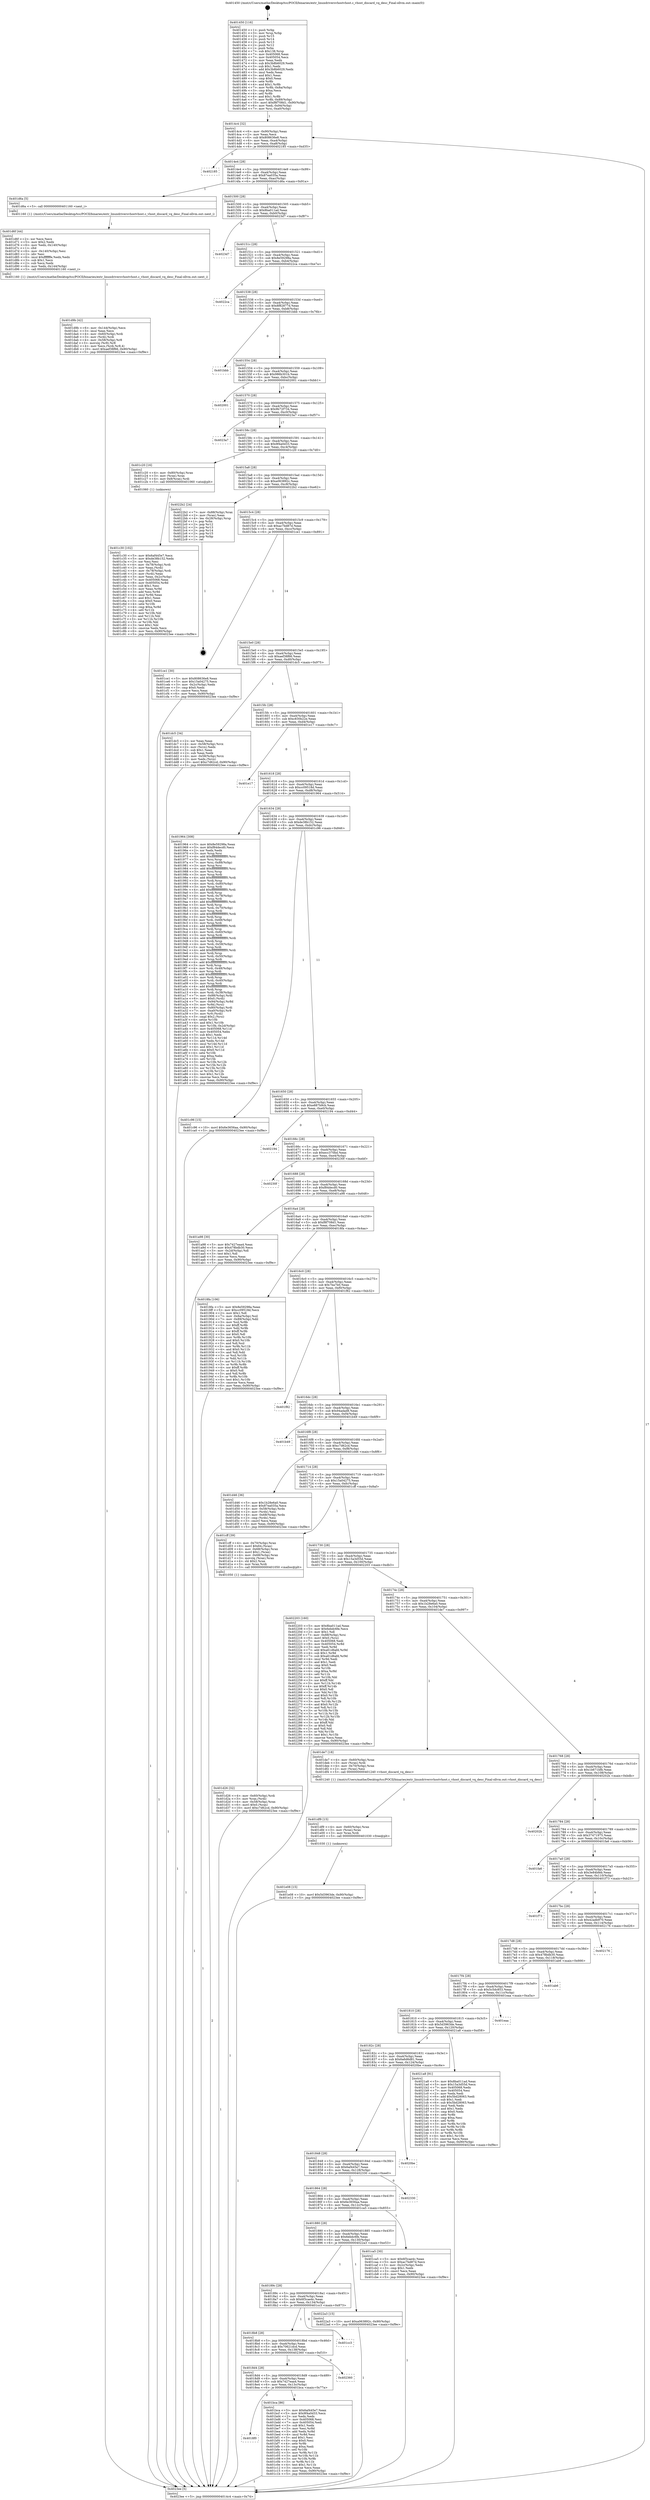 digraph "0x401450" {
  label = "0x401450 (/mnt/c/Users/mathe/Desktop/tcc/POCII/binaries/extr_linuxdriversvhostvhost.c_vhost_discard_vq_desc_Final-ollvm.out::main(0))"
  labelloc = "t"
  node[shape=record]

  Entry [label="",width=0.3,height=0.3,shape=circle,fillcolor=black,style=filled]
  "0x4014c4" [label="{
     0x4014c4 [32]\l
     | [instrs]\l
     &nbsp;&nbsp;0x4014c4 \<+6\>: mov -0x90(%rbp),%eax\l
     &nbsp;&nbsp;0x4014ca \<+2\>: mov %eax,%ecx\l
     &nbsp;&nbsp;0x4014cc \<+6\>: sub $0x808636e8,%ecx\l
     &nbsp;&nbsp;0x4014d2 \<+6\>: mov %eax,-0xa4(%rbp)\l
     &nbsp;&nbsp;0x4014d8 \<+6\>: mov %ecx,-0xa8(%rbp)\l
     &nbsp;&nbsp;0x4014de \<+6\>: je 0000000000402185 \<main+0xd35\>\l
  }"]
  "0x402185" [label="{
     0x402185\l
  }", style=dashed]
  "0x4014e4" [label="{
     0x4014e4 [28]\l
     | [instrs]\l
     &nbsp;&nbsp;0x4014e4 \<+5\>: jmp 00000000004014e9 \<main+0x99\>\l
     &nbsp;&nbsp;0x4014e9 \<+6\>: mov -0xa4(%rbp),%eax\l
     &nbsp;&nbsp;0x4014ef \<+5\>: sub $0x87ea035a,%eax\l
     &nbsp;&nbsp;0x4014f4 \<+6\>: mov %eax,-0xac(%rbp)\l
     &nbsp;&nbsp;0x4014fa \<+6\>: je 0000000000401d6a \<main+0x91a\>\l
  }"]
  Exit [label="",width=0.3,height=0.3,shape=circle,fillcolor=black,style=filled,peripheries=2]
  "0x401d6a" [label="{
     0x401d6a [5]\l
     | [instrs]\l
     &nbsp;&nbsp;0x401d6a \<+5\>: call 0000000000401160 \<next_i\>\l
     | [calls]\l
     &nbsp;&nbsp;0x401160 \{1\} (/mnt/c/Users/mathe/Desktop/tcc/POCII/binaries/extr_linuxdriversvhostvhost.c_vhost_discard_vq_desc_Final-ollvm.out::next_i)\l
  }"]
  "0x401500" [label="{
     0x401500 [28]\l
     | [instrs]\l
     &nbsp;&nbsp;0x401500 \<+5\>: jmp 0000000000401505 \<main+0xb5\>\l
     &nbsp;&nbsp;0x401505 \<+6\>: mov -0xa4(%rbp),%eax\l
     &nbsp;&nbsp;0x40150b \<+5\>: sub $0x8ba011ad,%eax\l
     &nbsp;&nbsp;0x401510 \<+6\>: mov %eax,-0xb0(%rbp)\l
     &nbsp;&nbsp;0x401516 \<+6\>: je 00000000004023d7 \<main+0xf87\>\l
  }"]
  "0x401e08" [label="{
     0x401e08 [15]\l
     | [instrs]\l
     &nbsp;&nbsp;0x401e08 \<+10\>: movl $0x5d3963de,-0x90(%rbp)\l
     &nbsp;&nbsp;0x401e12 \<+5\>: jmp 00000000004023ee \<main+0xf9e\>\l
  }"]
  "0x4023d7" [label="{
     0x4023d7\l
  }", style=dashed]
  "0x40151c" [label="{
     0x40151c [28]\l
     | [instrs]\l
     &nbsp;&nbsp;0x40151c \<+5\>: jmp 0000000000401521 \<main+0xd1\>\l
     &nbsp;&nbsp;0x401521 \<+6\>: mov -0xa4(%rbp),%eax\l
     &nbsp;&nbsp;0x401527 \<+5\>: sub $0x8e59298a,%eax\l
     &nbsp;&nbsp;0x40152c \<+6\>: mov %eax,-0xb4(%rbp)\l
     &nbsp;&nbsp;0x401532 \<+6\>: je 00000000004022ca \<main+0xe7a\>\l
  }"]
  "0x401df9" [label="{
     0x401df9 [15]\l
     | [instrs]\l
     &nbsp;&nbsp;0x401df9 \<+4\>: mov -0x60(%rbp),%rax\l
     &nbsp;&nbsp;0x401dfd \<+3\>: mov (%rax),%rax\l
     &nbsp;&nbsp;0x401e00 \<+3\>: mov %rax,%rdi\l
     &nbsp;&nbsp;0x401e03 \<+5\>: call 0000000000401030 \<free@plt\>\l
     | [calls]\l
     &nbsp;&nbsp;0x401030 \{1\} (unknown)\l
  }"]
  "0x4022ca" [label="{
     0x4022ca\l
  }", style=dashed]
  "0x401538" [label="{
     0x401538 [28]\l
     | [instrs]\l
     &nbsp;&nbsp;0x401538 \<+5\>: jmp 000000000040153d \<main+0xed\>\l
     &nbsp;&nbsp;0x40153d \<+6\>: mov -0xa4(%rbp),%eax\l
     &nbsp;&nbsp;0x401543 \<+5\>: sub $0x8f82877d,%eax\l
     &nbsp;&nbsp;0x401548 \<+6\>: mov %eax,-0xb8(%rbp)\l
     &nbsp;&nbsp;0x40154e \<+6\>: je 0000000000401bbb \<main+0x76b\>\l
  }"]
  "0x401d9b" [label="{
     0x401d9b [42]\l
     | [instrs]\l
     &nbsp;&nbsp;0x401d9b \<+6\>: mov -0x144(%rbp),%ecx\l
     &nbsp;&nbsp;0x401da1 \<+3\>: imul %eax,%ecx\l
     &nbsp;&nbsp;0x401da4 \<+4\>: mov -0x60(%rbp),%rdi\l
     &nbsp;&nbsp;0x401da8 \<+3\>: mov (%rdi),%rdi\l
     &nbsp;&nbsp;0x401dab \<+4\>: mov -0x58(%rbp),%r8\l
     &nbsp;&nbsp;0x401daf \<+3\>: movslq (%r8),%r8\l
     &nbsp;&nbsp;0x401db2 \<+4\>: mov %ecx,(%rdi,%r8,4)\l
     &nbsp;&nbsp;0x401db6 \<+10\>: movl $0xaef38f66,-0x90(%rbp)\l
     &nbsp;&nbsp;0x401dc0 \<+5\>: jmp 00000000004023ee \<main+0xf9e\>\l
  }"]
  "0x401bbb" [label="{
     0x401bbb\l
  }", style=dashed]
  "0x401554" [label="{
     0x401554 [28]\l
     | [instrs]\l
     &nbsp;&nbsp;0x401554 \<+5\>: jmp 0000000000401559 \<main+0x109\>\l
     &nbsp;&nbsp;0x401559 \<+6\>: mov -0xa4(%rbp),%eax\l
     &nbsp;&nbsp;0x40155f \<+5\>: sub $0x986b301b,%eax\l
     &nbsp;&nbsp;0x401564 \<+6\>: mov %eax,-0xbc(%rbp)\l
     &nbsp;&nbsp;0x40156a \<+6\>: je 0000000000402001 \<main+0xbb1\>\l
  }"]
  "0x401d6f" [label="{
     0x401d6f [44]\l
     | [instrs]\l
     &nbsp;&nbsp;0x401d6f \<+2\>: xor %ecx,%ecx\l
     &nbsp;&nbsp;0x401d71 \<+5\>: mov $0x2,%edx\l
     &nbsp;&nbsp;0x401d76 \<+6\>: mov %edx,-0x140(%rbp)\l
     &nbsp;&nbsp;0x401d7c \<+1\>: cltd\l
     &nbsp;&nbsp;0x401d7d \<+6\>: mov -0x140(%rbp),%esi\l
     &nbsp;&nbsp;0x401d83 \<+2\>: idiv %esi\l
     &nbsp;&nbsp;0x401d85 \<+6\>: imul $0xfffffffe,%edx,%edx\l
     &nbsp;&nbsp;0x401d8b \<+3\>: sub $0x1,%ecx\l
     &nbsp;&nbsp;0x401d8e \<+2\>: sub %ecx,%edx\l
     &nbsp;&nbsp;0x401d90 \<+6\>: mov %edx,-0x144(%rbp)\l
     &nbsp;&nbsp;0x401d96 \<+5\>: call 0000000000401160 \<next_i\>\l
     | [calls]\l
     &nbsp;&nbsp;0x401160 \{1\} (/mnt/c/Users/mathe/Desktop/tcc/POCII/binaries/extr_linuxdriversvhostvhost.c_vhost_discard_vq_desc_Final-ollvm.out::next_i)\l
  }"]
  "0x402001" [label="{
     0x402001\l
  }", style=dashed]
  "0x401570" [label="{
     0x401570 [28]\l
     | [instrs]\l
     &nbsp;&nbsp;0x401570 \<+5\>: jmp 0000000000401575 \<main+0x125\>\l
     &nbsp;&nbsp;0x401575 \<+6\>: mov -0xa4(%rbp),%eax\l
     &nbsp;&nbsp;0x40157b \<+5\>: sub $0x9b72f734,%eax\l
     &nbsp;&nbsp;0x401580 \<+6\>: mov %eax,-0xc0(%rbp)\l
     &nbsp;&nbsp;0x401586 \<+6\>: je 00000000004023a7 \<main+0xf57\>\l
  }"]
  "0x401d26" [label="{
     0x401d26 [32]\l
     | [instrs]\l
     &nbsp;&nbsp;0x401d26 \<+4\>: mov -0x60(%rbp),%rdi\l
     &nbsp;&nbsp;0x401d2a \<+3\>: mov %rax,(%rdi)\l
     &nbsp;&nbsp;0x401d2d \<+4\>: mov -0x58(%rbp),%rax\l
     &nbsp;&nbsp;0x401d31 \<+6\>: movl $0x0,(%rax)\l
     &nbsp;&nbsp;0x401d37 \<+10\>: movl $0xc7d62cd,-0x90(%rbp)\l
     &nbsp;&nbsp;0x401d41 \<+5\>: jmp 00000000004023ee \<main+0xf9e\>\l
  }"]
  "0x4023a7" [label="{
     0x4023a7\l
  }", style=dashed]
  "0x40158c" [label="{
     0x40158c [28]\l
     | [instrs]\l
     &nbsp;&nbsp;0x40158c \<+5\>: jmp 0000000000401591 \<main+0x141\>\l
     &nbsp;&nbsp;0x401591 \<+6\>: mov -0xa4(%rbp),%eax\l
     &nbsp;&nbsp;0x401597 \<+5\>: sub $0x9f4a0d33,%eax\l
     &nbsp;&nbsp;0x40159c \<+6\>: mov %eax,-0xc4(%rbp)\l
     &nbsp;&nbsp;0x4015a2 \<+6\>: je 0000000000401c20 \<main+0x7d0\>\l
  }"]
  "0x401c30" [label="{
     0x401c30 [102]\l
     | [instrs]\l
     &nbsp;&nbsp;0x401c30 \<+5\>: mov $0x6af445e7,%ecx\l
     &nbsp;&nbsp;0x401c35 \<+5\>: mov $0xde38b152,%edx\l
     &nbsp;&nbsp;0x401c3a \<+2\>: xor %esi,%esi\l
     &nbsp;&nbsp;0x401c3c \<+4\>: mov -0x78(%rbp),%rdi\l
     &nbsp;&nbsp;0x401c40 \<+2\>: mov %eax,(%rdi)\l
     &nbsp;&nbsp;0x401c42 \<+4\>: mov -0x78(%rbp),%rdi\l
     &nbsp;&nbsp;0x401c46 \<+2\>: mov (%rdi),%eax\l
     &nbsp;&nbsp;0x401c48 \<+3\>: mov %eax,-0x2c(%rbp)\l
     &nbsp;&nbsp;0x401c4b \<+7\>: mov 0x405068,%eax\l
     &nbsp;&nbsp;0x401c52 \<+8\>: mov 0x405054,%r8d\l
     &nbsp;&nbsp;0x401c5a \<+3\>: sub $0x1,%esi\l
     &nbsp;&nbsp;0x401c5d \<+3\>: mov %eax,%r9d\l
     &nbsp;&nbsp;0x401c60 \<+3\>: add %esi,%r9d\l
     &nbsp;&nbsp;0x401c63 \<+4\>: imul %r9d,%eax\l
     &nbsp;&nbsp;0x401c67 \<+3\>: and $0x1,%eax\l
     &nbsp;&nbsp;0x401c6a \<+3\>: cmp $0x0,%eax\l
     &nbsp;&nbsp;0x401c6d \<+4\>: sete %r10b\l
     &nbsp;&nbsp;0x401c71 \<+4\>: cmp $0xa,%r8d\l
     &nbsp;&nbsp;0x401c75 \<+4\>: setl %r11b\l
     &nbsp;&nbsp;0x401c79 \<+3\>: mov %r10b,%bl\l
     &nbsp;&nbsp;0x401c7c \<+3\>: and %r11b,%bl\l
     &nbsp;&nbsp;0x401c7f \<+3\>: xor %r11b,%r10b\l
     &nbsp;&nbsp;0x401c82 \<+3\>: or %r10b,%bl\l
     &nbsp;&nbsp;0x401c85 \<+3\>: test $0x1,%bl\l
     &nbsp;&nbsp;0x401c88 \<+3\>: cmovne %edx,%ecx\l
     &nbsp;&nbsp;0x401c8b \<+6\>: mov %ecx,-0x90(%rbp)\l
     &nbsp;&nbsp;0x401c91 \<+5\>: jmp 00000000004023ee \<main+0xf9e\>\l
  }"]
  "0x401c20" [label="{
     0x401c20 [16]\l
     | [instrs]\l
     &nbsp;&nbsp;0x401c20 \<+4\>: mov -0x80(%rbp),%rax\l
     &nbsp;&nbsp;0x401c24 \<+3\>: mov (%rax),%rax\l
     &nbsp;&nbsp;0x401c27 \<+4\>: mov 0x8(%rax),%rdi\l
     &nbsp;&nbsp;0x401c2b \<+5\>: call 0000000000401060 \<atoi@plt\>\l
     | [calls]\l
     &nbsp;&nbsp;0x401060 \{1\} (unknown)\l
  }"]
  "0x4015a8" [label="{
     0x4015a8 [28]\l
     | [instrs]\l
     &nbsp;&nbsp;0x4015a8 \<+5\>: jmp 00000000004015ad \<main+0x15d\>\l
     &nbsp;&nbsp;0x4015ad \<+6\>: mov -0xa4(%rbp),%eax\l
     &nbsp;&nbsp;0x4015b3 \<+5\>: sub $0xa063892c,%eax\l
     &nbsp;&nbsp;0x4015b8 \<+6\>: mov %eax,-0xc8(%rbp)\l
     &nbsp;&nbsp;0x4015be \<+6\>: je 00000000004022b2 \<main+0xe62\>\l
  }"]
  "0x4018f0" [label="{
     0x4018f0\l
  }", style=dashed]
  "0x4022b2" [label="{
     0x4022b2 [24]\l
     | [instrs]\l
     &nbsp;&nbsp;0x4022b2 \<+7\>: mov -0x88(%rbp),%rax\l
     &nbsp;&nbsp;0x4022b9 \<+2\>: mov (%rax),%eax\l
     &nbsp;&nbsp;0x4022bb \<+4\>: lea -0x28(%rbp),%rsp\l
     &nbsp;&nbsp;0x4022bf \<+1\>: pop %rbx\l
     &nbsp;&nbsp;0x4022c0 \<+2\>: pop %r12\l
     &nbsp;&nbsp;0x4022c2 \<+2\>: pop %r13\l
     &nbsp;&nbsp;0x4022c4 \<+2\>: pop %r14\l
     &nbsp;&nbsp;0x4022c6 \<+2\>: pop %r15\l
     &nbsp;&nbsp;0x4022c8 \<+1\>: pop %rbp\l
     &nbsp;&nbsp;0x4022c9 \<+1\>: ret\l
  }"]
  "0x4015c4" [label="{
     0x4015c4 [28]\l
     | [instrs]\l
     &nbsp;&nbsp;0x4015c4 \<+5\>: jmp 00000000004015c9 \<main+0x179\>\l
     &nbsp;&nbsp;0x4015c9 \<+6\>: mov -0xa4(%rbp),%eax\l
     &nbsp;&nbsp;0x4015cf \<+5\>: sub $0xac7bd87d,%eax\l
     &nbsp;&nbsp;0x4015d4 \<+6\>: mov %eax,-0xcc(%rbp)\l
     &nbsp;&nbsp;0x4015da \<+6\>: je 0000000000401ce1 \<main+0x891\>\l
  }"]
  "0x401bca" [label="{
     0x401bca [86]\l
     | [instrs]\l
     &nbsp;&nbsp;0x401bca \<+5\>: mov $0x6af445e7,%eax\l
     &nbsp;&nbsp;0x401bcf \<+5\>: mov $0x9f4a0d33,%ecx\l
     &nbsp;&nbsp;0x401bd4 \<+2\>: xor %edx,%edx\l
     &nbsp;&nbsp;0x401bd6 \<+7\>: mov 0x405068,%esi\l
     &nbsp;&nbsp;0x401bdd \<+7\>: mov 0x405054,%edi\l
     &nbsp;&nbsp;0x401be4 \<+3\>: sub $0x1,%edx\l
     &nbsp;&nbsp;0x401be7 \<+3\>: mov %esi,%r8d\l
     &nbsp;&nbsp;0x401bea \<+3\>: add %edx,%r8d\l
     &nbsp;&nbsp;0x401bed \<+4\>: imul %r8d,%esi\l
     &nbsp;&nbsp;0x401bf1 \<+3\>: and $0x1,%esi\l
     &nbsp;&nbsp;0x401bf4 \<+3\>: cmp $0x0,%esi\l
     &nbsp;&nbsp;0x401bf7 \<+4\>: sete %r9b\l
     &nbsp;&nbsp;0x401bfb \<+3\>: cmp $0xa,%edi\l
     &nbsp;&nbsp;0x401bfe \<+4\>: setl %r10b\l
     &nbsp;&nbsp;0x401c02 \<+3\>: mov %r9b,%r11b\l
     &nbsp;&nbsp;0x401c05 \<+3\>: and %r10b,%r11b\l
     &nbsp;&nbsp;0x401c08 \<+3\>: xor %r10b,%r9b\l
     &nbsp;&nbsp;0x401c0b \<+3\>: or %r9b,%r11b\l
     &nbsp;&nbsp;0x401c0e \<+4\>: test $0x1,%r11b\l
     &nbsp;&nbsp;0x401c12 \<+3\>: cmovne %ecx,%eax\l
     &nbsp;&nbsp;0x401c15 \<+6\>: mov %eax,-0x90(%rbp)\l
     &nbsp;&nbsp;0x401c1b \<+5\>: jmp 00000000004023ee \<main+0xf9e\>\l
  }"]
  "0x401ce1" [label="{
     0x401ce1 [30]\l
     | [instrs]\l
     &nbsp;&nbsp;0x401ce1 \<+5\>: mov $0x808636e8,%eax\l
     &nbsp;&nbsp;0x401ce6 \<+5\>: mov $0x15a04275,%ecx\l
     &nbsp;&nbsp;0x401ceb \<+3\>: mov -0x2c(%rbp),%edx\l
     &nbsp;&nbsp;0x401cee \<+3\>: cmp $0x0,%edx\l
     &nbsp;&nbsp;0x401cf1 \<+3\>: cmove %ecx,%eax\l
     &nbsp;&nbsp;0x401cf4 \<+6\>: mov %eax,-0x90(%rbp)\l
     &nbsp;&nbsp;0x401cfa \<+5\>: jmp 00000000004023ee \<main+0xf9e\>\l
  }"]
  "0x4015e0" [label="{
     0x4015e0 [28]\l
     | [instrs]\l
     &nbsp;&nbsp;0x4015e0 \<+5\>: jmp 00000000004015e5 \<main+0x195\>\l
     &nbsp;&nbsp;0x4015e5 \<+6\>: mov -0xa4(%rbp),%eax\l
     &nbsp;&nbsp;0x4015eb \<+5\>: sub $0xaef38f66,%eax\l
     &nbsp;&nbsp;0x4015f0 \<+6\>: mov %eax,-0xd0(%rbp)\l
     &nbsp;&nbsp;0x4015f6 \<+6\>: je 0000000000401dc5 \<main+0x975\>\l
  }"]
  "0x4018d4" [label="{
     0x4018d4 [28]\l
     | [instrs]\l
     &nbsp;&nbsp;0x4018d4 \<+5\>: jmp 00000000004018d9 \<main+0x489\>\l
     &nbsp;&nbsp;0x4018d9 \<+6\>: mov -0xa4(%rbp),%eax\l
     &nbsp;&nbsp;0x4018df \<+5\>: sub $0x7427eaa4,%eax\l
     &nbsp;&nbsp;0x4018e4 \<+6\>: mov %eax,-0x13c(%rbp)\l
     &nbsp;&nbsp;0x4018ea \<+6\>: je 0000000000401bca \<main+0x77a\>\l
  }"]
  "0x401dc5" [label="{
     0x401dc5 [34]\l
     | [instrs]\l
     &nbsp;&nbsp;0x401dc5 \<+2\>: xor %eax,%eax\l
     &nbsp;&nbsp;0x401dc7 \<+4\>: mov -0x58(%rbp),%rcx\l
     &nbsp;&nbsp;0x401dcb \<+2\>: mov (%rcx),%edx\l
     &nbsp;&nbsp;0x401dcd \<+3\>: sub $0x1,%eax\l
     &nbsp;&nbsp;0x401dd0 \<+2\>: sub %eax,%edx\l
     &nbsp;&nbsp;0x401dd2 \<+4\>: mov -0x58(%rbp),%rcx\l
     &nbsp;&nbsp;0x401dd6 \<+2\>: mov %edx,(%rcx)\l
     &nbsp;&nbsp;0x401dd8 \<+10\>: movl $0xc7d62cd,-0x90(%rbp)\l
     &nbsp;&nbsp;0x401de2 \<+5\>: jmp 00000000004023ee \<main+0xf9e\>\l
  }"]
  "0x4015fc" [label="{
     0x4015fc [28]\l
     | [instrs]\l
     &nbsp;&nbsp;0x4015fc \<+5\>: jmp 0000000000401601 \<main+0x1b1\>\l
     &nbsp;&nbsp;0x401601 \<+6\>: mov -0xa4(%rbp),%eax\l
     &nbsp;&nbsp;0x401607 \<+5\>: sub $0xc830b22e,%eax\l
     &nbsp;&nbsp;0x40160c \<+6\>: mov %eax,-0xd4(%rbp)\l
     &nbsp;&nbsp;0x401612 \<+6\>: je 0000000000401e17 \<main+0x9c7\>\l
  }"]
  "0x402360" [label="{
     0x402360\l
  }", style=dashed]
  "0x401e17" [label="{
     0x401e17\l
  }", style=dashed]
  "0x401618" [label="{
     0x401618 [28]\l
     | [instrs]\l
     &nbsp;&nbsp;0x401618 \<+5\>: jmp 000000000040161d \<main+0x1cd\>\l
     &nbsp;&nbsp;0x40161d \<+6\>: mov -0xa4(%rbp),%eax\l
     &nbsp;&nbsp;0x401623 \<+5\>: sub $0xcc09518d,%eax\l
     &nbsp;&nbsp;0x401628 \<+6\>: mov %eax,-0xd8(%rbp)\l
     &nbsp;&nbsp;0x40162e \<+6\>: je 0000000000401964 \<main+0x514\>\l
  }"]
  "0x4018b8" [label="{
     0x4018b8 [28]\l
     | [instrs]\l
     &nbsp;&nbsp;0x4018b8 \<+5\>: jmp 00000000004018bd \<main+0x46d\>\l
     &nbsp;&nbsp;0x4018bd \<+6\>: mov -0xa4(%rbp),%eax\l
     &nbsp;&nbsp;0x4018c3 \<+5\>: sub $0x70621dcd,%eax\l
     &nbsp;&nbsp;0x4018c8 \<+6\>: mov %eax,-0x138(%rbp)\l
     &nbsp;&nbsp;0x4018ce \<+6\>: je 0000000000402360 \<main+0xf10\>\l
  }"]
  "0x401964" [label="{
     0x401964 [308]\l
     | [instrs]\l
     &nbsp;&nbsp;0x401964 \<+5\>: mov $0x8e59298a,%eax\l
     &nbsp;&nbsp;0x401969 \<+5\>: mov $0xf84decd0,%ecx\l
     &nbsp;&nbsp;0x40196e \<+2\>: xor %edx,%edx\l
     &nbsp;&nbsp;0x401970 \<+3\>: mov %rsp,%rsi\l
     &nbsp;&nbsp;0x401973 \<+4\>: add $0xfffffffffffffff0,%rsi\l
     &nbsp;&nbsp;0x401977 \<+3\>: mov %rsi,%rsp\l
     &nbsp;&nbsp;0x40197a \<+7\>: mov %rsi,-0x88(%rbp)\l
     &nbsp;&nbsp;0x401981 \<+3\>: mov %rsp,%rsi\l
     &nbsp;&nbsp;0x401984 \<+4\>: add $0xfffffffffffffff0,%rsi\l
     &nbsp;&nbsp;0x401988 \<+3\>: mov %rsi,%rsp\l
     &nbsp;&nbsp;0x40198b \<+3\>: mov %rsp,%rdi\l
     &nbsp;&nbsp;0x40198e \<+4\>: add $0xfffffffffffffff0,%rdi\l
     &nbsp;&nbsp;0x401992 \<+3\>: mov %rdi,%rsp\l
     &nbsp;&nbsp;0x401995 \<+4\>: mov %rdi,-0x80(%rbp)\l
     &nbsp;&nbsp;0x401999 \<+3\>: mov %rsp,%rdi\l
     &nbsp;&nbsp;0x40199c \<+4\>: add $0xfffffffffffffff0,%rdi\l
     &nbsp;&nbsp;0x4019a0 \<+3\>: mov %rdi,%rsp\l
     &nbsp;&nbsp;0x4019a3 \<+4\>: mov %rdi,-0x78(%rbp)\l
     &nbsp;&nbsp;0x4019a7 \<+3\>: mov %rsp,%rdi\l
     &nbsp;&nbsp;0x4019aa \<+4\>: add $0xfffffffffffffff0,%rdi\l
     &nbsp;&nbsp;0x4019ae \<+3\>: mov %rdi,%rsp\l
     &nbsp;&nbsp;0x4019b1 \<+4\>: mov %rdi,-0x70(%rbp)\l
     &nbsp;&nbsp;0x4019b5 \<+3\>: mov %rsp,%rdi\l
     &nbsp;&nbsp;0x4019b8 \<+4\>: add $0xfffffffffffffff0,%rdi\l
     &nbsp;&nbsp;0x4019bc \<+3\>: mov %rdi,%rsp\l
     &nbsp;&nbsp;0x4019bf \<+4\>: mov %rdi,-0x68(%rbp)\l
     &nbsp;&nbsp;0x4019c3 \<+3\>: mov %rsp,%rdi\l
     &nbsp;&nbsp;0x4019c6 \<+4\>: add $0xfffffffffffffff0,%rdi\l
     &nbsp;&nbsp;0x4019ca \<+3\>: mov %rdi,%rsp\l
     &nbsp;&nbsp;0x4019cd \<+4\>: mov %rdi,-0x60(%rbp)\l
     &nbsp;&nbsp;0x4019d1 \<+3\>: mov %rsp,%rdi\l
     &nbsp;&nbsp;0x4019d4 \<+4\>: add $0xfffffffffffffff0,%rdi\l
     &nbsp;&nbsp;0x4019d8 \<+3\>: mov %rdi,%rsp\l
     &nbsp;&nbsp;0x4019db \<+4\>: mov %rdi,-0x58(%rbp)\l
     &nbsp;&nbsp;0x4019df \<+3\>: mov %rsp,%rdi\l
     &nbsp;&nbsp;0x4019e2 \<+4\>: add $0xfffffffffffffff0,%rdi\l
     &nbsp;&nbsp;0x4019e6 \<+3\>: mov %rdi,%rsp\l
     &nbsp;&nbsp;0x4019e9 \<+4\>: mov %rdi,-0x50(%rbp)\l
     &nbsp;&nbsp;0x4019ed \<+3\>: mov %rsp,%rdi\l
     &nbsp;&nbsp;0x4019f0 \<+4\>: add $0xfffffffffffffff0,%rdi\l
     &nbsp;&nbsp;0x4019f4 \<+3\>: mov %rdi,%rsp\l
     &nbsp;&nbsp;0x4019f7 \<+4\>: mov %rdi,-0x48(%rbp)\l
     &nbsp;&nbsp;0x4019fb \<+3\>: mov %rsp,%rdi\l
     &nbsp;&nbsp;0x4019fe \<+4\>: add $0xfffffffffffffff0,%rdi\l
     &nbsp;&nbsp;0x401a02 \<+3\>: mov %rdi,%rsp\l
     &nbsp;&nbsp;0x401a05 \<+4\>: mov %rdi,-0x40(%rbp)\l
     &nbsp;&nbsp;0x401a09 \<+3\>: mov %rsp,%rdi\l
     &nbsp;&nbsp;0x401a0c \<+4\>: add $0xfffffffffffffff0,%rdi\l
     &nbsp;&nbsp;0x401a10 \<+3\>: mov %rdi,%rsp\l
     &nbsp;&nbsp;0x401a13 \<+4\>: mov %rdi,-0x38(%rbp)\l
     &nbsp;&nbsp;0x401a17 \<+7\>: mov -0x88(%rbp),%rdi\l
     &nbsp;&nbsp;0x401a1e \<+6\>: movl $0x0,(%rdi)\l
     &nbsp;&nbsp;0x401a24 \<+7\>: mov -0x94(%rbp),%r8d\l
     &nbsp;&nbsp;0x401a2b \<+3\>: mov %r8d,(%rsi)\l
     &nbsp;&nbsp;0x401a2e \<+4\>: mov -0x80(%rbp),%rdi\l
     &nbsp;&nbsp;0x401a32 \<+7\>: mov -0xa0(%rbp),%r9\l
     &nbsp;&nbsp;0x401a39 \<+3\>: mov %r9,(%rdi)\l
     &nbsp;&nbsp;0x401a3c \<+3\>: cmpl $0x2,(%rsi)\l
     &nbsp;&nbsp;0x401a3f \<+4\>: setne %r10b\l
     &nbsp;&nbsp;0x401a43 \<+4\>: and $0x1,%r10b\l
     &nbsp;&nbsp;0x401a47 \<+4\>: mov %r10b,-0x2d(%rbp)\l
     &nbsp;&nbsp;0x401a4b \<+8\>: mov 0x405068,%r11d\l
     &nbsp;&nbsp;0x401a53 \<+7\>: mov 0x405054,%ebx\l
     &nbsp;&nbsp;0x401a5a \<+3\>: sub $0x1,%edx\l
     &nbsp;&nbsp;0x401a5d \<+3\>: mov %r11d,%r14d\l
     &nbsp;&nbsp;0x401a60 \<+3\>: add %edx,%r14d\l
     &nbsp;&nbsp;0x401a63 \<+4\>: imul %r14d,%r11d\l
     &nbsp;&nbsp;0x401a67 \<+4\>: and $0x1,%r11d\l
     &nbsp;&nbsp;0x401a6b \<+4\>: cmp $0x0,%r11d\l
     &nbsp;&nbsp;0x401a6f \<+4\>: sete %r10b\l
     &nbsp;&nbsp;0x401a73 \<+3\>: cmp $0xa,%ebx\l
     &nbsp;&nbsp;0x401a76 \<+4\>: setl %r15b\l
     &nbsp;&nbsp;0x401a7a \<+3\>: mov %r10b,%r12b\l
     &nbsp;&nbsp;0x401a7d \<+3\>: and %r15b,%r12b\l
     &nbsp;&nbsp;0x401a80 \<+3\>: xor %r15b,%r10b\l
     &nbsp;&nbsp;0x401a83 \<+3\>: or %r10b,%r12b\l
     &nbsp;&nbsp;0x401a86 \<+4\>: test $0x1,%r12b\l
     &nbsp;&nbsp;0x401a8a \<+3\>: cmovne %ecx,%eax\l
     &nbsp;&nbsp;0x401a8d \<+6\>: mov %eax,-0x90(%rbp)\l
     &nbsp;&nbsp;0x401a93 \<+5\>: jmp 00000000004023ee \<main+0xf9e\>\l
  }"]
  "0x401634" [label="{
     0x401634 [28]\l
     | [instrs]\l
     &nbsp;&nbsp;0x401634 \<+5\>: jmp 0000000000401639 \<main+0x1e9\>\l
     &nbsp;&nbsp;0x401639 \<+6\>: mov -0xa4(%rbp),%eax\l
     &nbsp;&nbsp;0x40163f \<+5\>: sub $0xde38b152,%eax\l
     &nbsp;&nbsp;0x401644 \<+6\>: mov %eax,-0xdc(%rbp)\l
     &nbsp;&nbsp;0x40164a \<+6\>: je 0000000000401c96 \<main+0x846\>\l
  }"]
  "0x401cc3" [label="{
     0x401cc3\l
  }", style=dashed]
  "0x401c96" [label="{
     0x401c96 [15]\l
     | [instrs]\l
     &nbsp;&nbsp;0x401c96 \<+10\>: movl $0x6e3656aa,-0x90(%rbp)\l
     &nbsp;&nbsp;0x401ca0 \<+5\>: jmp 00000000004023ee \<main+0xf9e\>\l
  }"]
  "0x401650" [label="{
     0x401650 [28]\l
     | [instrs]\l
     &nbsp;&nbsp;0x401650 \<+5\>: jmp 0000000000401655 \<main+0x205\>\l
     &nbsp;&nbsp;0x401655 \<+6\>: mov -0xa4(%rbp),%eax\l
     &nbsp;&nbsp;0x40165b \<+5\>: sub $0xe887b9cb,%eax\l
     &nbsp;&nbsp;0x401660 \<+6\>: mov %eax,-0xe0(%rbp)\l
     &nbsp;&nbsp;0x401666 \<+6\>: je 0000000000402194 \<main+0xd44\>\l
  }"]
  "0x40189c" [label="{
     0x40189c [28]\l
     | [instrs]\l
     &nbsp;&nbsp;0x40189c \<+5\>: jmp 00000000004018a1 \<main+0x451\>\l
     &nbsp;&nbsp;0x4018a1 \<+6\>: mov -0xa4(%rbp),%eax\l
     &nbsp;&nbsp;0x4018a7 \<+5\>: sub $0x6f3cae4c,%eax\l
     &nbsp;&nbsp;0x4018ac \<+6\>: mov %eax,-0x134(%rbp)\l
     &nbsp;&nbsp;0x4018b2 \<+6\>: je 0000000000401cc3 \<main+0x873\>\l
  }"]
  "0x402194" [label="{
     0x402194\l
  }", style=dashed]
  "0x40166c" [label="{
     0x40166c [28]\l
     | [instrs]\l
     &nbsp;&nbsp;0x40166c \<+5\>: jmp 0000000000401671 \<main+0x221\>\l
     &nbsp;&nbsp;0x401671 \<+6\>: mov -0xa4(%rbp),%eax\l
     &nbsp;&nbsp;0x401677 \<+5\>: sub $0xecc370bd,%eax\l
     &nbsp;&nbsp;0x40167c \<+6\>: mov %eax,-0xe4(%rbp)\l
     &nbsp;&nbsp;0x401682 \<+6\>: je 000000000040230f \<main+0xebf\>\l
  }"]
  "0x4022a3" [label="{
     0x4022a3 [15]\l
     | [instrs]\l
     &nbsp;&nbsp;0x4022a3 \<+10\>: movl $0xa063892c,-0x90(%rbp)\l
     &nbsp;&nbsp;0x4022ad \<+5\>: jmp 00000000004023ee \<main+0xf9e\>\l
  }"]
  "0x40230f" [label="{
     0x40230f\l
  }", style=dashed]
  "0x401688" [label="{
     0x401688 [28]\l
     | [instrs]\l
     &nbsp;&nbsp;0x401688 \<+5\>: jmp 000000000040168d \<main+0x23d\>\l
     &nbsp;&nbsp;0x40168d \<+6\>: mov -0xa4(%rbp),%eax\l
     &nbsp;&nbsp;0x401693 \<+5\>: sub $0xf84decd0,%eax\l
     &nbsp;&nbsp;0x401698 \<+6\>: mov %eax,-0xe8(%rbp)\l
     &nbsp;&nbsp;0x40169e \<+6\>: je 0000000000401a98 \<main+0x648\>\l
  }"]
  "0x401880" [label="{
     0x401880 [28]\l
     | [instrs]\l
     &nbsp;&nbsp;0x401880 \<+5\>: jmp 0000000000401885 \<main+0x435\>\l
     &nbsp;&nbsp;0x401885 \<+6\>: mov -0xa4(%rbp),%eax\l
     &nbsp;&nbsp;0x40188b \<+5\>: sub $0x6ebdc6fe,%eax\l
     &nbsp;&nbsp;0x401890 \<+6\>: mov %eax,-0x130(%rbp)\l
     &nbsp;&nbsp;0x401896 \<+6\>: je 00000000004022a3 \<main+0xe53\>\l
  }"]
  "0x401a98" [label="{
     0x401a98 [30]\l
     | [instrs]\l
     &nbsp;&nbsp;0x401a98 \<+5\>: mov $0x7427eaa4,%eax\l
     &nbsp;&nbsp;0x401a9d \<+5\>: mov $0x478bdb30,%ecx\l
     &nbsp;&nbsp;0x401aa2 \<+3\>: mov -0x2d(%rbp),%dl\l
     &nbsp;&nbsp;0x401aa5 \<+3\>: test $0x1,%dl\l
     &nbsp;&nbsp;0x401aa8 \<+3\>: cmovne %ecx,%eax\l
     &nbsp;&nbsp;0x401aab \<+6\>: mov %eax,-0x90(%rbp)\l
     &nbsp;&nbsp;0x401ab1 \<+5\>: jmp 00000000004023ee \<main+0xf9e\>\l
  }"]
  "0x4016a4" [label="{
     0x4016a4 [28]\l
     | [instrs]\l
     &nbsp;&nbsp;0x4016a4 \<+5\>: jmp 00000000004016a9 \<main+0x259\>\l
     &nbsp;&nbsp;0x4016a9 \<+6\>: mov -0xa4(%rbp),%eax\l
     &nbsp;&nbsp;0x4016af \<+5\>: sub $0xf8f708d1,%eax\l
     &nbsp;&nbsp;0x4016b4 \<+6\>: mov %eax,-0xec(%rbp)\l
     &nbsp;&nbsp;0x4016ba \<+6\>: je 00000000004018fa \<main+0x4aa\>\l
  }"]
  "0x401ca5" [label="{
     0x401ca5 [30]\l
     | [instrs]\l
     &nbsp;&nbsp;0x401ca5 \<+5\>: mov $0x6f3cae4c,%eax\l
     &nbsp;&nbsp;0x401caa \<+5\>: mov $0xac7bd87d,%ecx\l
     &nbsp;&nbsp;0x401caf \<+3\>: mov -0x2c(%rbp),%edx\l
     &nbsp;&nbsp;0x401cb2 \<+3\>: cmp $0x1,%edx\l
     &nbsp;&nbsp;0x401cb5 \<+3\>: cmovl %ecx,%eax\l
     &nbsp;&nbsp;0x401cb8 \<+6\>: mov %eax,-0x90(%rbp)\l
     &nbsp;&nbsp;0x401cbe \<+5\>: jmp 00000000004023ee \<main+0xf9e\>\l
  }"]
  "0x4018fa" [label="{
     0x4018fa [106]\l
     | [instrs]\l
     &nbsp;&nbsp;0x4018fa \<+5\>: mov $0x8e59298a,%eax\l
     &nbsp;&nbsp;0x4018ff \<+5\>: mov $0xcc09518d,%ecx\l
     &nbsp;&nbsp;0x401904 \<+2\>: mov $0x1,%dl\l
     &nbsp;&nbsp;0x401906 \<+7\>: mov -0x8a(%rbp),%sil\l
     &nbsp;&nbsp;0x40190d \<+7\>: mov -0x89(%rbp),%dil\l
     &nbsp;&nbsp;0x401914 \<+3\>: mov %sil,%r8b\l
     &nbsp;&nbsp;0x401917 \<+4\>: xor $0xff,%r8b\l
     &nbsp;&nbsp;0x40191b \<+3\>: mov %dil,%r9b\l
     &nbsp;&nbsp;0x40191e \<+4\>: xor $0xff,%r9b\l
     &nbsp;&nbsp;0x401922 \<+3\>: xor $0x0,%dl\l
     &nbsp;&nbsp;0x401925 \<+3\>: mov %r8b,%r10b\l
     &nbsp;&nbsp;0x401928 \<+4\>: and $0x0,%r10b\l
     &nbsp;&nbsp;0x40192c \<+3\>: and %dl,%sil\l
     &nbsp;&nbsp;0x40192f \<+3\>: mov %r9b,%r11b\l
     &nbsp;&nbsp;0x401932 \<+4\>: and $0x0,%r11b\l
     &nbsp;&nbsp;0x401936 \<+3\>: and %dl,%dil\l
     &nbsp;&nbsp;0x401939 \<+3\>: or %sil,%r10b\l
     &nbsp;&nbsp;0x40193c \<+3\>: or %dil,%r11b\l
     &nbsp;&nbsp;0x40193f \<+3\>: xor %r11b,%r10b\l
     &nbsp;&nbsp;0x401942 \<+3\>: or %r9b,%r8b\l
     &nbsp;&nbsp;0x401945 \<+4\>: xor $0xff,%r8b\l
     &nbsp;&nbsp;0x401949 \<+3\>: or $0x0,%dl\l
     &nbsp;&nbsp;0x40194c \<+3\>: and %dl,%r8b\l
     &nbsp;&nbsp;0x40194f \<+3\>: or %r8b,%r10b\l
     &nbsp;&nbsp;0x401952 \<+4\>: test $0x1,%r10b\l
     &nbsp;&nbsp;0x401956 \<+3\>: cmovne %ecx,%eax\l
     &nbsp;&nbsp;0x401959 \<+6\>: mov %eax,-0x90(%rbp)\l
     &nbsp;&nbsp;0x40195f \<+5\>: jmp 00000000004023ee \<main+0xf9e\>\l
  }"]
  "0x4016c0" [label="{
     0x4016c0 [28]\l
     | [instrs]\l
     &nbsp;&nbsp;0x4016c0 \<+5\>: jmp 00000000004016c5 \<main+0x275\>\l
     &nbsp;&nbsp;0x4016c5 \<+6\>: mov -0xa4(%rbp),%eax\l
     &nbsp;&nbsp;0x4016cb \<+5\>: sub $0x7ba7b0,%eax\l
     &nbsp;&nbsp;0x4016d0 \<+6\>: mov %eax,-0xf0(%rbp)\l
     &nbsp;&nbsp;0x4016d6 \<+6\>: je 0000000000401f82 \<main+0xb32\>\l
  }"]
  "0x4023ee" [label="{
     0x4023ee [5]\l
     | [instrs]\l
     &nbsp;&nbsp;0x4023ee \<+5\>: jmp 00000000004014c4 \<main+0x74\>\l
  }"]
  "0x401450" [label="{
     0x401450 [116]\l
     | [instrs]\l
     &nbsp;&nbsp;0x401450 \<+1\>: push %rbp\l
     &nbsp;&nbsp;0x401451 \<+3\>: mov %rsp,%rbp\l
     &nbsp;&nbsp;0x401454 \<+2\>: push %r15\l
     &nbsp;&nbsp;0x401456 \<+2\>: push %r14\l
     &nbsp;&nbsp;0x401458 \<+2\>: push %r13\l
     &nbsp;&nbsp;0x40145a \<+2\>: push %r12\l
     &nbsp;&nbsp;0x40145c \<+1\>: push %rbx\l
     &nbsp;&nbsp;0x40145d \<+7\>: sub $0x138,%rsp\l
     &nbsp;&nbsp;0x401464 \<+7\>: mov 0x405068,%eax\l
     &nbsp;&nbsp;0x40146b \<+7\>: mov 0x405054,%ecx\l
     &nbsp;&nbsp;0x401472 \<+2\>: mov %eax,%edx\l
     &nbsp;&nbsp;0x401474 \<+6\>: sub $0x3b8b6029,%edx\l
     &nbsp;&nbsp;0x40147a \<+3\>: sub $0x1,%edx\l
     &nbsp;&nbsp;0x40147d \<+6\>: add $0x3b8b6029,%edx\l
     &nbsp;&nbsp;0x401483 \<+3\>: imul %edx,%eax\l
     &nbsp;&nbsp;0x401486 \<+3\>: and $0x1,%eax\l
     &nbsp;&nbsp;0x401489 \<+3\>: cmp $0x0,%eax\l
     &nbsp;&nbsp;0x40148c \<+4\>: sete %r8b\l
     &nbsp;&nbsp;0x401490 \<+4\>: and $0x1,%r8b\l
     &nbsp;&nbsp;0x401494 \<+7\>: mov %r8b,-0x8a(%rbp)\l
     &nbsp;&nbsp;0x40149b \<+3\>: cmp $0xa,%ecx\l
     &nbsp;&nbsp;0x40149e \<+4\>: setl %r8b\l
     &nbsp;&nbsp;0x4014a2 \<+4\>: and $0x1,%r8b\l
     &nbsp;&nbsp;0x4014a6 \<+7\>: mov %r8b,-0x89(%rbp)\l
     &nbsp;&nbsp;0x4014ad \<+10\>: movl $0xf8f708d1,-0x90(%rbp)\l
     &nbsp;&nbsp;0x4014b7 \<+6\>: mov %edi,-0x94(%rbp)\l
     &nbsp;&nbsp;0x4014bd \<+7\>: mov %rsi,-0xa0(%rbp)\l
  }"]
  "0x401864" [label="{
     0x401864 [28]\l
     | [instrs]\l
     &nbsp;&nbsp;0x401864 \<+5\>: jmp 0000000000401869 \<main+0x419\>\l
     &nbsp;&nbsp;0x401869 \<+6\>: mov -0xa4(%rbp),%eax\l
     &nbsp;&nbsp;0x40186f \<+5\>: sub $0x6e3656aa,%eax\l
     &nbsp;&nbsp;0x401874 \<+6\>: mov %eax,-0x12c(%rbp)\l
     &nbsp;&nbsp;0x40187a \<+6\>: je 0000000000401ca5 \<main+0x855\>\l
  }"]
  "0x402330" [label="{
     0x402330\l
  }", style=dashed]
  "0x401f82" [label="{
     0x401f82\l
  }", style=dashed]
  "0x4016dc" [label="{
     0x4016dc [28]\l
     | [instrs]\l
     &nbsp;&nbsp;0x4016dc \<+5\>: jmp 00000000004016e1 \<main+0x291\>\l
     &nbsp;&nbsp;0x4016e1 \<+6\>: mov -0xa4(%rbp),%eax\l
     &nbsp;&nbsp;0x4016e7 \<+5\>: sub $0x94adad8,%eax\l
     &nbsp;&nbsp;0x4016ec \<+6\>: mov %eax,-0xf4(%rbp)\l
     &nbsp;&nbsp;0x4016f2 \<+6\>: je 0000000000401b49 \<main+0x6f9\>\l
  }"]
  "0x401848" [label="{
     0x401848 [28]\l
     | [instrs]\l
     &nbsp;&nbsp;0x401848 \<+5\>: jmp 000000000040184d \<main+0x3fd\>\l
     &nbsp;&nbsp;0x40184d \<+6\>: mov -0xa4(%rbp),%eax\l
     &nbsp;&nbsp;0x401853 \<+5\>: sub $0x6af445e7,%eax\l
     &nbsp;&nbsp;0x401858 \<+6\>: mov %eax,-0x128(%rbp)\l
     &nbsp;&nbsp;0x40185e \<+6\>: je 0000000000402330 \<main+0xee0\>\l
  }"]
  "0x401b49" [label="{
     0x401b49\l
  }", style=dashed]
  "0x4016f8" [label="{
     0x4016f8 [28]\l
     | [instrs]\l
     &nbsp;&nbsp;0x4016f8 \<+5\>: jmp 00000000004016fd \<main+0x2ad\>\l
     &nbsp;&nbsp;0x4016fd \<+6\>: mov -0xa4(%rbp),%eax\l
     &nbsp;&nbsp;0x401703 \<+5\>: sub $0xc7d62cd,%eax\l
     &nbsp;&nbsp;0x401708 \<+6\>: mov %eax,-0xf8(%rbp)\l
     &nbsp;&nbsp;0x40170e \<+6\>: je 0000000000401d46 \<main+0x8f6\>\l
  }"]
  "0x4020be" [label="{
     0x4020be\l
  }", style=dashed]
  "0x401d46" [label="{
     0x401d46 [36]\l
     | [instrs]\l
     &nbsp;&nbsp;0x401d46 \<+5\>: mov $0x1b28e6a0,%eax\l
     &nbsp;&nbsp;0x401d4b \<+5\>: mov $0x87ea035a,%ecx\l
     &nbsp;&nbsp;0x401d50 \<+4\>: mov -0x58(%rbp),%rdx\l
     &nbsp;&nbsp;0x401d54 \<+2\>: mov (%rdx),%esi\l
     &nbsp;&nbsp;0x401d56 \<+4\>: mov -0x68(%rbp),%rdx\l
     &nbsp;&nbsp;0x401d5a \<+2\>: cmp (%rdx),%esi\l
     &nbsp;&nbsp;0x401d5c \<+3\>: cmovl %ecx,%eax\l
     &nbsp;&nbsp;0x401d5f \<+6\>: mov %eax,-0x90(%rbp)\l
     &nbsp;&nbsp;0x401d65 \<+5\>: jmp 00000000004023ee \<main+0xf9e\>\l
  }"]
  "0x401714" [label="{
     0x401714 [28]\l
     | [instrs]\l
     &nbsp;&nbsp;0x401714 \<+5\>: jmp 0000000000401719 \<main+0x2c9\>\l
     &nbsp;&nbsp;0x401719 \<+6\>: mov -0xa4(%rbp),%eax\l
     &nbsp;&nbsp;0x40171f \<+5\>: sub $0x15a04275,%eax\l
     &nbsp;&nbsp;0x401724 \<+6\>: mov %eax,-0xfc(%rbp)\l
     &nbsp;&nbsp;0x40172a \<+6\>: je 0000000000401cff \<main+0x8af\>\l
  }"]
  "0x40182c" [label="{
     0x40182c [28]\l
     | [instrs]\l
     &nbsp;&nbsp;0x40182c \<+5\>: jmp 0000000000401831 \<main+0x3e1\>\l
     &nbsp;&nbsp;0x401831 \<+6\>: mov -0xa4(%rbp),%eax\l
     &nbsp;&nbsp;0x401837 \<+5\>: sub $0x6a6d6d81,%eax\l
     &nbsp;&nbsp;0x40183c \<+6\>: mov %eax,-0x124(%rbp)\l
     &nbsp;&nbsp;0x401842 \<+6\>: je 00000000004020be \<main+0xc6e\>\l
  }"]
  "0x401cff" [label="{
     0x401cff [39]\l
     | [instrs]\l
     &nbsp;&nbsp;0x401cff \<+4\>: mov -0x70(%rbp),%rax\l
     &nbsp;&nbsp;0x401d03 \<+6\>: movl $0x64,(%rax)\l
     &nbsp;&nbsp;0x401d09 \<+4\>: mov -0x68(%rbp),%rax\l
     &nbsp;&nbsp;0x401d0d \<+6\>: movl $0x1,(%rax)\l
     &nbsp;&nbsp;0x401d13 \<+4\>: mov -0x68(%rbp),%rax\l
     &nbsp;&nbsp;0x401d17 \<+3\>: movslq (%rax),%rax\l
     &nbsp;&nbsp;0x401d1a \<+4\>: shl $0x2,%rax\l
     &nbsp;&nbsp;0x401d1e \<+3\>: mov %rax,%rdi\l
     &nbsp;&nbsp;0x401d21 \<+5\>: call 0000000000401050 \<malloc@plt\>\l
     | [calls]\l
     &nbsp;&nbsp;0x401050 \{1\} (unknown)\l
  }"]
  "0x401730" [label="{
     0x401730 [28]\l
     | [instrs]\l
     &nbsp;&nbsp;0x401730 \<+5\>: jmp 0000000000401735 \<main+0x2e5\>\l
     &nbsp;&nbsp;0x401735 \<+6\>: mov -0xa4(%rbp),%eax\l
     &nbsp;&nbsp;0x40173b \<+5\>: sub $0x15a3d55d,%eax\l
     &nbsp;&nbsp;0x401740 \<+6\>: mov %eax,-0x100(%rbp)\l
     &nbsp;&nbsp;0x401746 \<+6\>: je 0000000000402203 \<main+0xdb3\>\l
  }"]
  "0x4021a8" [label="{
     0x4021a8 [91]\l
     | [instrs]\l
     &nbsp;&nbsp;0x4021a8 \<+5\>: mov $0x8ba011ad,%eax\l
     &nbsp;&nbsp;0x4021ad \<+5\>: mov $0x15a3d55d,%ecx\l
     &nbsp;&nbsp;0x4021b2 \<+7\>: mov 0x405068,%edx\l
     &nbsp;&nbsp;0x4021b9 \<+7\>: mov 0x405054,%esi\l
     &nbsp;&nbsp;0x4021c0 \<+2\>: mov %edx,%edi\l
     &nbsp;&nbsp;0x4021c2 \<+6\>: add $0x5bd28063,%edi\l
     &nbsp;&nbsp;0x4021c8 \<+3\>: sub $0x1,%edi\l
     &nbsp;&nbsp;0x4021cb \<+6\>: sub $0x5bd28063,%edi\l
     &nbsp;&nbsp;0x4021d1 \<+3\>: imul %edi,%edx\l
     &nbsp;&nbsp;0x4021d4 \<+3\>: and $0x1,%edx\l
     &nbsp;&nbsp;0x4021d7 \<+3\>: cmp $0x0,%edx\l
     &nbsp;&nbsp;0x4021da \<+4\>: sete %r8b\l
     &nbsp;&nbsp;0x4021de \<+3\>: cmp $0xa,%esi\l
     &nbsp;&nbsp;0x4021e1 \<+4\>: setl %r9b\l
     &nbsp;&nbsp;0x4021e5 \<+3\>: mov %r8b,%r10b\l
     &nbsp;&nbsp;0x4021e8 \<+3\>: and %r9b,%r10b\l
     &nbsp;&nbsp;0x4021eb \<+3\>: xor %r9b,%r8b\l
     &nbsp;&nbsp;0x4021ee \<+3\>: or %r8b,%r10b\l
     &nbsp;&nbsp;0x4021f1 \<+4\>: test $0x1,%r10b\l
     &nbsp;&nbsp;0x4021f5 \<+3\>: cmovne %ecx,%eax\l
     &nbsp;&nbsp;0x4021f8 \<+6\>: mov %eax,-0x90(%rbp)\l
     &nbsp;&nbsp;0x4021fe \<+5\>: jmp 00000000004023ee \<main+0xf9e\>\l
  }"]
  "0x402203" [label="{
     0x402203 [160]\l
     | [instrs]\l
     &nbsp;&nbsp;0x402203 \<+5\>: mov $0x8ba011ad,%eax\l
     &nbsp;&nbsp;0x402208 \<+5\>: mov $0x6ebdc6fe,%ecx\l
     &nbsp;&nbsp;0x40220d \<+2\>: mov $0x1,%dl\l
     &nbsp;&nbsp;0x40220f \<+7\>: mov -0x88(%rbp),%rsi\l
     &nbsp;&nbsp;0x402216 \<+6\>: movl $0x0,(%rsi)\l
     &nbsp;&nbsp;0x40221c \<+7\>: mov 0x405068,%edi\l
     &nbsp;&nbsp;0x402223 \<+8\>: mov 0x405054,%r8d\l
     &nbsp;&nbsp;0x40222b \<+3\>: mov %edi,%r9d\l
     &nbsp;&nbsp;0x40222e \<+7\>: add $0xa61d6afd,%r9d\l
     &nbsp;&nbsp;0x402235 \<+4\>: sub $0x1,%r9d\l
     &nbsp;&nbsp;0x402239 \<+7\>: sub $0xa61d6afd,%r9d\l
     &nbsp;&nbsp;0x402240 \<+4\>: imul %r9d,%edi\l
     &nbsp;&nbsp;0x402244 \<+3\>: and $0x1,%edi\l
     &nbsp;&nbsp;0x402247 \<+3\>: cmp $0x0,%edi\l
     &nbsp;&nbsp;0x40224a \<+4\>: sete %r10b\l
     &nbsp;&nbsp;0x40224e \<+4\>: cmp $0xa,%r8d\l
     &nbsp;&nbsp;0x402252 \<+4\>: setl %r11b\l
     &nbsp;&nbsp;0x402256 \<+3\>: mov %r10b,%bl\l
     &nbsp;&nbsp;0x402259 \<+3\>: xor $0xff,%bl\l
     &nbsp;&nbsp;0x40225c \<+3\>: mov %r11b,%r14b\l
     &nbsp;&nbsp;0x40225f \<+4\>: xor $0xff,%r14b\l
     &nbsp;&nbsp;0x402263 \<+3\>: xor $0x0,%dl\l
     &nbsp;&nbsp;0x402266 \<+3\>: mov %bl,%r15b\l
     &nbsp;&nbsp;0x402269 \<+4\>: and $0x0,%r15b\l
     &nbsp;&nbsp;0x40226d \<+3\>: and %dl,%r10b\l
     &nbsp;&nbsp;0x402270 \<+3\>: mov %r14b,%r12b\l
     &nbsp;&nbsp;0x402273 \<+4\>: and $0x0,%r12b\l
     &nbsp;&nbsp;0x402277 \<+3\>: and %dl,%r11b\l
     &nbsp;&nbsp;0x40227a \<+3\>: or %r10b,%r15b\l
     &nbsp;&nbsp;0x40227d \<+3\>: or %r11b,%r12b\l
     &nbsp;&nbsp;0x402280 \<+3\>: xor %r12b,%r15b\l
     &nbsp;&nbsp;0x402283 \<+3\>: or %r14b,%bl\l
     &nbsp;&nbsp;0x402286 \<+3\>: xor $0xff,%bl\l
     &nbsp;&nbsp;0x402289 \<+3\>: or $0x0,%dl\l
     &nbsp;&nbsp;0x40228c \<+2\>: and %dl,%bl\l
     &nbsp;&nbsp;0x40228e \<+3\>: or %bl,%r15b\l
     &nbsp;&nbsp;0x402291 \<+4\>: test $0x1,%r15b\l
     &nbsp;&nbsp;0x402295 \<+3\>: cmovne %ecx,%eax\l
     &nbsp;&nbsp;0x402298 \<+6\>: mov %eax,-0x90(%rbp)\l
     &nbsp;&nbsp;0x40229e \<+5\>: jmp 00000000004023ee \<main+0xf9e\>\l
  }"]
  "0x40174c" [label="{
     0x40174c [28]\l
     | [instrs]\l
     &nbsp;&nbsp;0x40174c \<+5\>: jmp 0000000000401751 \<main+0x301\>\l
     &nbsp;&nbsp;0x401751 \<+6\>: mov -0xa4(%rbp),%eax\l
     &nbsp;&nbsp;0x401757 \<+5\>: sub $0x1b28e6a0,%eax\l
     &nbsp;&nbsp;0x40175c \<+6\>: mov %eax,-0x104(%rbp)\l
     &nbsp;&nbsp;0x401762 \<+6\>: je 0000000000401de7 \<main+0x997\>\l
  }"]
  "0x401810" [label="{
     0x401810 [28]\l
     | [instrs]\l
     &nbsp;&nbsp;0x401810 \<+5\>: jmp 0000000000401815 \<main+0x3c5\>\l
     &nbsp;&nbsp;0x401815 \<+6\>: mov -0xa4(%rbp),%eax\l
     &nbsp;&nbsp;0x40181b \<+5\>: sub $0x5d3963de,%eax\l
     &nbsp;&nbsp;0x401820 \<+6\>: mov %eax,-0x120(%rbp)\l
     &nbsp;&nbsp;0x401826 \<+6\>: je 00000000004021a8 \<main+0xd58\>\l
  }"]
  "0x401de7" [label="{
     0x401de7 [18]\l
     | [instrs]\l
     &nbsp;&nbsp;0x401de7 \<+4\>: mov -0x60(%rbp),%rax\l
     &nbsp;&nbsp;0x401deb \<+3\>: mov (%rax),%rdi\l
     &nbsp;&nbsp;0x401dee \<+4\>: mov -0x70(%rbp),%rax\l
     &nbsp;&nbsp;0x401df2 \<+2\>: mov (%rax),%esi\l
     &nbsp;&nbsp;0x401df4 \<+5\>: call 0000000000401240 \<vhost_discard_vq_desc\>\l
     | [calls]\l
     &nbsp;&nbsp;0x401240 \{1\} (/mnt/c/Users/mathe/Desktop/tcc/POCII/binaries/extr_linuxdriversvhostvhost.c_vhost_discard_vq_desc_Final-ollvm.out::vhost_discard_vq_desc)\l
  }"]
  "0x401768" [label="{
     0x401768 [28]\l
     | [instrs]\l
     &nbsp;&nbsp;0x401768 \<+5\>: jmp 000000000040176d \<main+0x31d\>\l
     &nbsp;&nbsp;0x40176d \<+6\>: mov -0xa4(%rbp),%eax\l
     &nbsp;&nbsp;0x401773 \<+5\>: sub $0x1b671bfb,%eax\l
     &nbsp;&nbsp;0x401778 \<+6\>: mov %eax,-0x108(%rbp)\l
     &nbsp;&nbsp;0x40177e \<+6\>: je 000000000040202b \<main+0xbdb\>\l
  }"]
  "0x401eaa" [label="{
     0x401eaa\l
  }", style=dashed]
  "0x40202b" [label="{
     0x40202b\l
  }", style=dashed]
  "0x401784" [label="{
     0x401784 [28]\l
     | [instrs]\l
     &nbsp;&nbsp;0x401784 \<+5\>: jmp 0000000000401789 \<main+0x339\>\l
     &nbsp;&nbsp;0x401789 \<+6\>: mov -0xa4(%rbp),%eax\l
     &nbsp;&nbsp;0x40178f \<+5\>: sub $0x37471975,%eax\l
     &nbsp;&nbsp;0x401794 \<+6\>: mov %eax,-0x10c(%rbp)\l
     &nbsp;&nbsp;0x40179a \<+6\>: je 0000000000401fa6 \<main+0xb56\>\l
  }"]
  "0x4017f4" [label="{
     0x4017f4 [28]\l
     | [instrs]\l
     &nbsp;&nbsp;0x4017f4 \<+5\>: jmp 00000000004017f9 \<main+0x3a9\>\l
     &nbsp;&nbsp;0x4017f9 \<+6\>: mov -0xa4(%rbp),%eax\l
     &nbsp;&nbsp;0x4017ff \<+5\>: sub $0x5c5dc853,%eax\l
     &nbsp;&nbsp;0x401804 \<+6\>: mov %eax,-0x11c(%rbp)\l
     &nbsp;&nbsp;0x40180a \<+6\>: je 0000000000401eaa \<main+0xa5a\>\l
  }"]
  "0x401fa6" [label="{
     0x401fa6\l
  }", style=dashed]
  "0x4017a0" [label="{
     0x4017a0 [28]\l
     | [instrs]\l
     &nbsp;&nbsp;0x4017a0 \<+5\>: jmp 00000000004017a5 \<main+0x355\>\l
     &nbsp;&nbsp;0x4017a5 \<+6\>: mov -0xa4(%rbp),%eax\l
     &nbsp;&nbsp;0x4017ab \<+5\>: sub $0x3e84bfeb,%eax\l
     &nbsp;&nbsp;0x4017b0 \<+6\>: mov %eax,-0x110(%rbp)\l
     &nbsp;&nbsp;0x4017b6 \<+6\>: je 0000000000401f73 \<main+0xb23\>\l
  }"]
  "0x401ab6" [label="{
     0x401ab6\l
  }", style=dashed]
  "0x401f73" [label="{
     0x401f73\l
  }", style=dashed]
  "0x4017bc" [label="{
     0x4017bc [28]\l
     | [instrs]\l
     &nbsp;&nbsp;0x4017bc \<+5\>: jmp 00000000004017c1 \<main+0x371\>\l
     &nbsp;&nbsp;0x4017c1 \<+6\>: mov -0xa4(%rbp),%eax\l
     &nbsp;&nbsp;0x4017c7 \<+5\>: sub $0x42adb970,%eax\l
     &nbsp;&nbsp;0x4017cc \<+6\>: mov %eax,-0x114(%rbp)\l
     &nbsp;&nbsp;0x4017d2 \<+6\>: je 0000000000402176 \<main+0xd26\>\l
  }"]
  "0x4017d8" [label="{
     0x4017d8 [28]\l
     | [instrs]\l
     &nbsp;&nbsp;0x4017d8 \<+5\>: jmp 00000000004017dd \<main+0x38d\>\l
     &nbsp;&nbsp;0x4017dd \<+6\>: mov -0xa4(%rbp),%eax\l
     &nbsp;&nbsp;0x4017e3 \<+5\>: sub $0x478bdb30,%eax\l
     &nbsp;&nbsp;0x4017e8 \<+6\>: mov %eax,-0x118(%rbp)\l
     &nbsp;&nbsp;0x4017ee \<+6\>: je 0000000000401ab6 \<main+0x666\>\l
  }"]
  "0x402176" [label="{
     0x402176\l
  }", style=dashed]
  Entry -> "0x401450" [label=" 1"]
  "0x4014c4" -> "0x402185" [label=" 0"]
  "0x4014c4" -> "0x4014e4" [label=" 18"]
  "0x4022b2" -> Exit [label=" 1"]
  "0x4014e4" -> "0x401d6a" [label=" 1"]
  "0x4014e4" -> "0x401500" [label=" 17"]
  "0x4022a3" -> "0x4023ee" [label=" 1"]
  "0x401500" -> "0x4023d7" [label=" 0"]
  "0x401500" -> "0x40151c" [label=" 17"]
  "0x402203" -> "0x4023ee" [label=" 1"]
  "0x40151c" -> "0x4022ca" [label=" 0"]
  "0x40151c" -> "0x401538" [label=" 17"]
  "0x4021a8" -> "0x4023ee" [label=" 1"]
  "0x401538" -> "0x401bbb" [label=" 0"]
  "0x401538" -> "0x401554" [label=" 17"]
  "0x401e08" -> "0x4023ee" [label=" 1"]
  "0x401554" -> "0x402001" [label=" 0"]
  "0x401554" -> "0x401570" [label=" 17"]
  "0x401df9" -> "0x401e08" [label=" 1"]
  "0x401570" -> "0x4023a7" [label=" 0"]
  "0x401570" -> "0x40158c" [label=" 17"]
  "0x401de7" -> "0x401df9" [label=" 1"]
  "0x40158c" -> "0x401c20" [label=" 1"]
  "0x40158c" -> "0x4015a8" [label=" 16"]
  "0x401dc5" -> "0x4023ee" [label=" 1"]
  "0x4015a8" -> "0x4022b2" [label=" 1"]
  "0x4015a8" -> "0x4015c4" [label=" 15"]
  "0x401d9b" -> "0x4023ee" [label=" 1"]
  "0x4015c4" -> "0x401ce1" [label=" 1"]
  "0x4015c4" -> "0x4015e0" [label=" 14"]
  "0x401d6f" -> "0x401d9b" [label=" 1"]
  "0x4015e0" -> "0x401dc5" [label=" 1"]
  "0x4015e0" -> "0x4015fc" [label=" 13"]
  "0x401d46" -> "0x4023ee" [label=" 2"]
  "0x4015fc" -> "0x401e17" [label=" 0"]
  "0x4015fc" -> "0x401618" [label=" 13"]
  "0x401d26" -> "0x4023ee" [label=" 1"]
  "0x401618" -> "0x401964" [label=" 1"]
  "0x401618" -> "0x401634" [label=" 12"]
  "0x401ce1" -> "0x4023ee" [label=" 1"]
  "0x401634" -> "0x401c96" [label=" 1"]
  "0x401634" -> "0x401650" [label=" 11"]
  "0x401ca5" -> "0x4023ee" [label=" 1"]
  "0x401650" -> "0x402194" [label=" 0"]
  "0x401650" -> "0x40166c" [label=" 11"]
  "0x401c30" -> "0x4023ee" [label=" 1"]
  "0x40166c" -> "0x40230f" [label=" 0"]
  "0x40166c" -> "0x401688" [label=" 11"]
  "0x401c20" -> "0x401c30" [label=" 1"]
  "0x401688" -> "0x401a98" [label=" 1"]
  "0x401688" -> "0x4016a4" [label=" 10"]
  "0x4018d4" -> "0x4018f0" [label=" 0"]
  "0x4016a4" -> "0x4018fa" [label=" 1"]
  "0x4016a4" -> "0x4016c0" [label=" 9"]
  "0x4018fa" -> "0x4023ee" [label=" 1"]
  "0x401450" -> "0x4014c4" [label=" 1"]
  "0x4023ee" -> "0x4014c4" [label=" 17"]
  "0x4018d4" -> "0x401bca" [label=" 1"]
  "0x401964" -> "0x4023ee" [label=" 1"]
  "0x401a98" -> "0x4023ee" [label=" 1"]
  "0x4018b8" -> "0x4018d4" [label=" 1"]
  "0x4016c0" -> "0x401f82" [label=" 0"]
  "0x4016c0" -> "0x4016dc" [label=" 9"]
  "0x4018b8" -> "0x402360" [label=" 0"]
  "0x4016dc" -> "0x401b49" [label=" 0"]
  "0x4016dc" -> "0x4016f8" [label=" 9"]
  "0x40189c" -> "0x4018b8" [label=" 1"]
  "0x4016f8" -> "0x401d46" [label=" 2"]
  "0x4016f8" -> "0x401714" [label=" 7"]
  "0x40189c" -> "0x401cc3" [label=" 0"]
  "0x401714" -> "0x401cff" [label=" 1"]
  "0x401714" -> "0x401730" [label=" 6"]
  "0x401880" -> "0x40189c" [label=" 1"]
  "0x401730" -> "0x402203" [label=" 1"]
  "0x401730" -> "0x40174c" [label=" 5"]
  "0x401880" -> "0x4022a3" [label=" 1"]
  "0x40174c" -> "0x401de7" [label=" 1"]
  "0x40174c" -> "0x401768" [label=" 4"]
  "0x401864" -> "0x401880" [label=" 2"]
  "0x401768" -> "0x40202b" [label=" 0"]
  "0x401768" -> "0x401784" [label=" 4"]
  "0x401864" -> "0x401ca5" [label=" 1"]
  "0x401784" -> "0x401fa6" [label=" 0"]
  "0x401784" -> "0x4017a0" [label=" 4"]
  "0x401848" -> "0x401864" [label=" 3"]
  "0x4017a0" -> "0x401f73" [label=" 0"]
  "0x4017a0" -> "0x4017bc" [label=" 4"]
  "0x401848" -> "0x402330" [label=" 0"]
  "0x4017bc" -> "0x402176" [label=" 0"]
  "0x4017bc" -> "0x4017d8" [label=" 4"]
  "0x401cff" -> "0x401d26" [label=" 1"]
  "0x4017d8" -> "0x401ab6" [label=" 0"]
  "0x4017d8" -> "0x4017f4" [label=" 4"]
  "0x401d6a" -> "0x401d6f" [label=" 1"]
  "0x4017f4" -> "0x401eaa" [label=" 0"]
  "0x4017f4" -> "0x401810" [label=" 4"]
  "0x401bca" -> "0x4023ee" [label=" 1"]
  "0x401810" -> "0x4021a8" [label=" 1"]
  "0x401810" -> "0x40182c" [label=" 3"]
  "0x401c96" -> "0x4023ee" [label=" 1"]
  "0x40182c" -> "0x4020be" [label=" 0"]
  "0x40182c" -> "0x401848" [label=" 3"]
}
